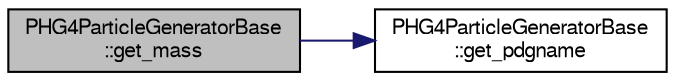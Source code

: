 digraph "PHG4ParticleGeneratorBase::get_mass"
{
  bgcolor="transparent";
  edge [fontname="FreeSans",fontsize="10",labelfontname="FreeSans",labelfontsize="10"];
  node [fontname="FreeSans",fontsize="10",shape=record];
  rankdir="LR";
  Node1 [label="PHG4ParticleGeneratorBase\l::get_mass",height=0.2,width=0.4,color="black", fillcolor="grey75", style="filled" fontcolor="black"];
  Node1 -> Node2 [color="midnightblue",fontsize="10",style="solid",fontname="FreeSans"];
  Node2 [label="PHG4ParticleGeneratorBase\l::get_pdgname",height=0.2,width=0.4,color="black",URL="$d8/d78/classPHG4ParticleGeneratorBase.html#a3c9fbe79aed7b346b81221e07a87b610"];
}
